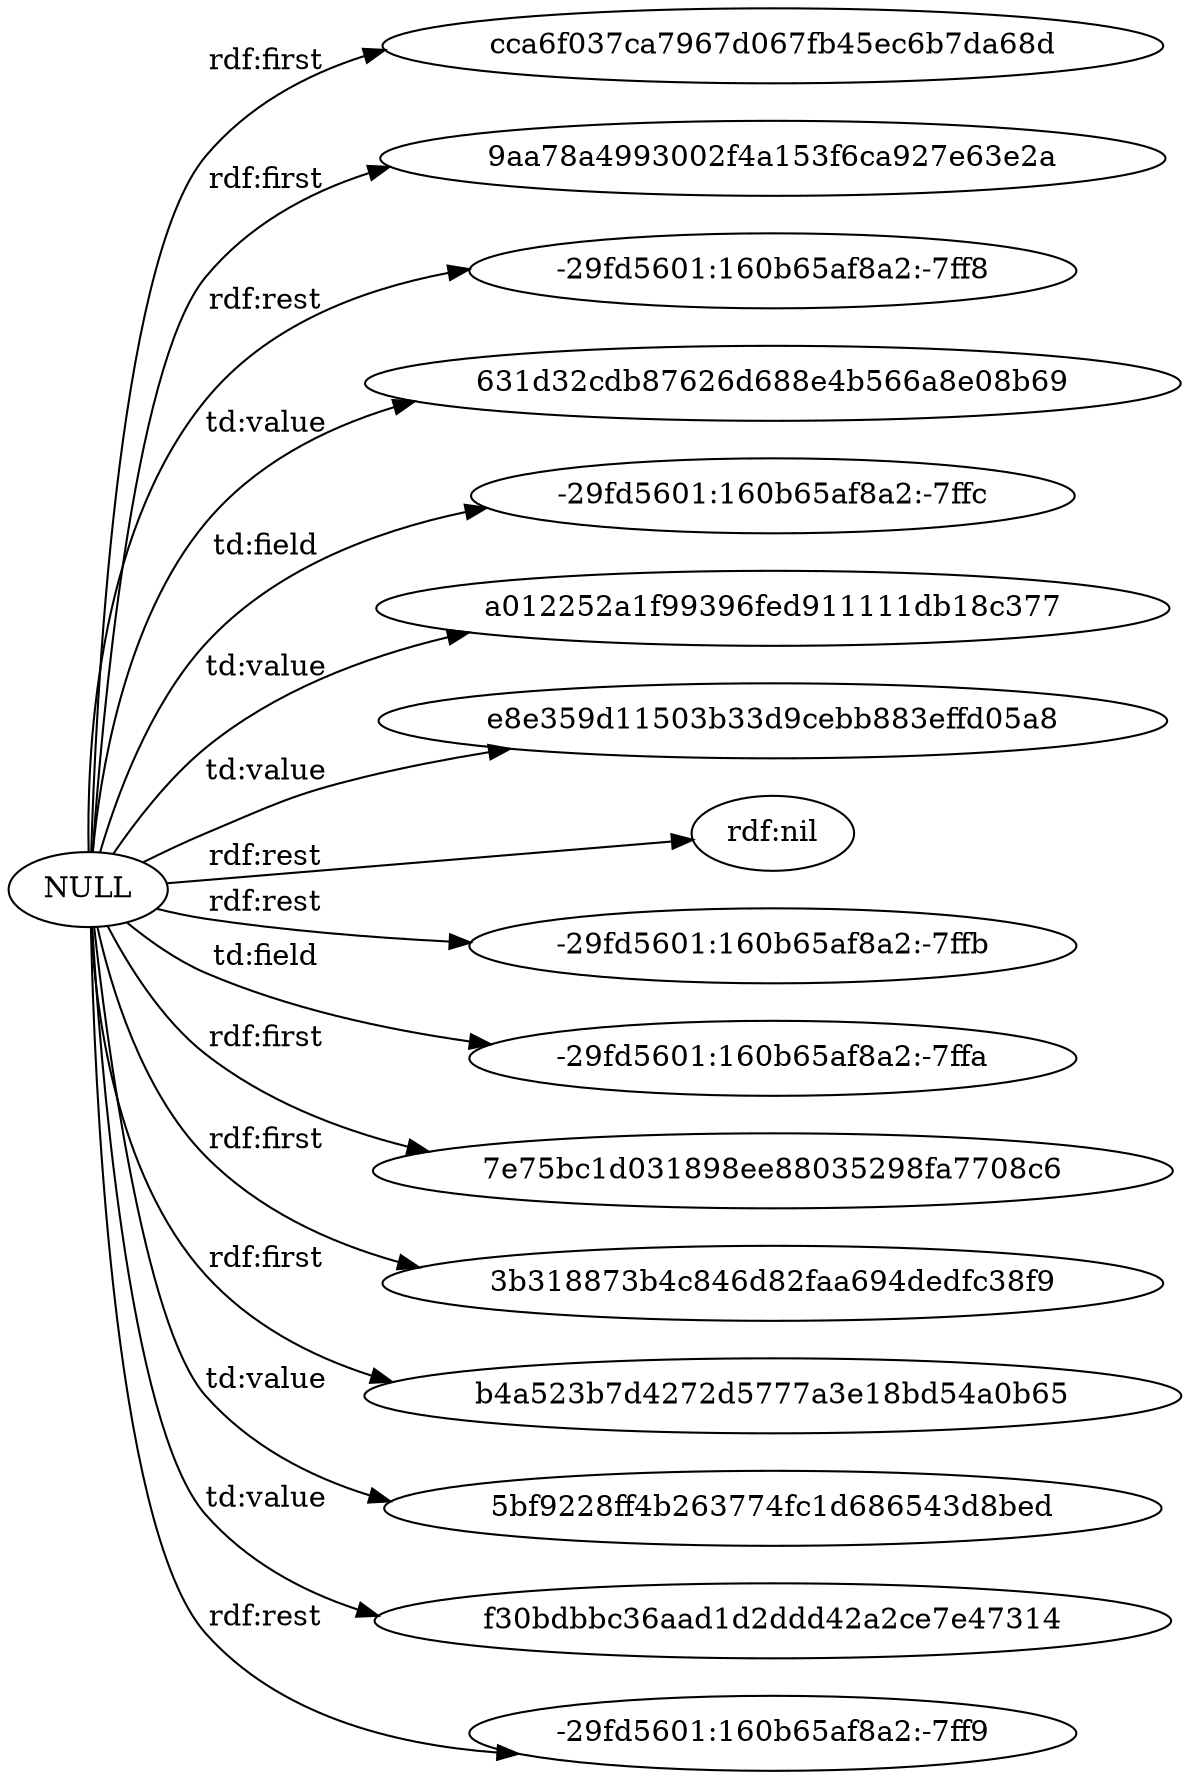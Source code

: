 digraph ar2dtool_diagram { 
rankdir=LR;
size="1501"
	"NULL" -> "cca6f037ca7967d067fb45ec6b7da68d" [ label = "rdf:first" ];
	"NULL" -> "9aa78a4993002f4a153f6ca927e63e2a" [ label = "rdf:first" ];
	"NULL" -> "-29fd5601:160b65af8a2:-7ff8" [ label = "rdf:rest" ];
	"NULL" -> "631d32cdb87626d688e4b566a8e08b69" [ label = "td:value" ];
	"NULL" -> "-29fd5601:160b65af8a2:-7ffc" [ label = "td:field" ];
	"NULL" -> "a012252a1f99396fed911111db18c377" [ label = "td:value" ];
	"NULL" -> "e8e359d11503b33d9cebb883effd05a8" [ label = "td:value" ];
	"NULL" -> "rdf:nil" [ label = "rdf:rest" ];
	"NULL" -> "-29fd5601:160b65af8a2:-7ffb" [ label = "rdf:rest" ];
	"NULL" -> "-29fd5601:160b65af8a2:-7ffa" [ label = "td:field" ];
	"NULL" -> "7e75bc1d031898ee88035298fa7708c6" [ label = "rdf:first" ];
	"NULL" -> "3b318873b4c846d82faa694dedfc38f9" [ label = "rdf:first" ];
	"NULL" -> "b4a523b7d4272d5777a3e18bd54a0b65" [ label = "rdf:first" ];
	"NULL" -> "5bf9228ff4b263774fc1d686543d8bed" [ label = "td:value" ];
	"NULL" -> "f30bdbbc36aad1d2ddd42a2ce7e47314" [ label = "td:value" ];
	"NULL" -> "-29fd5601:160b65af8a2:-7ff9" [ label = "rdf:rest" ];

}
